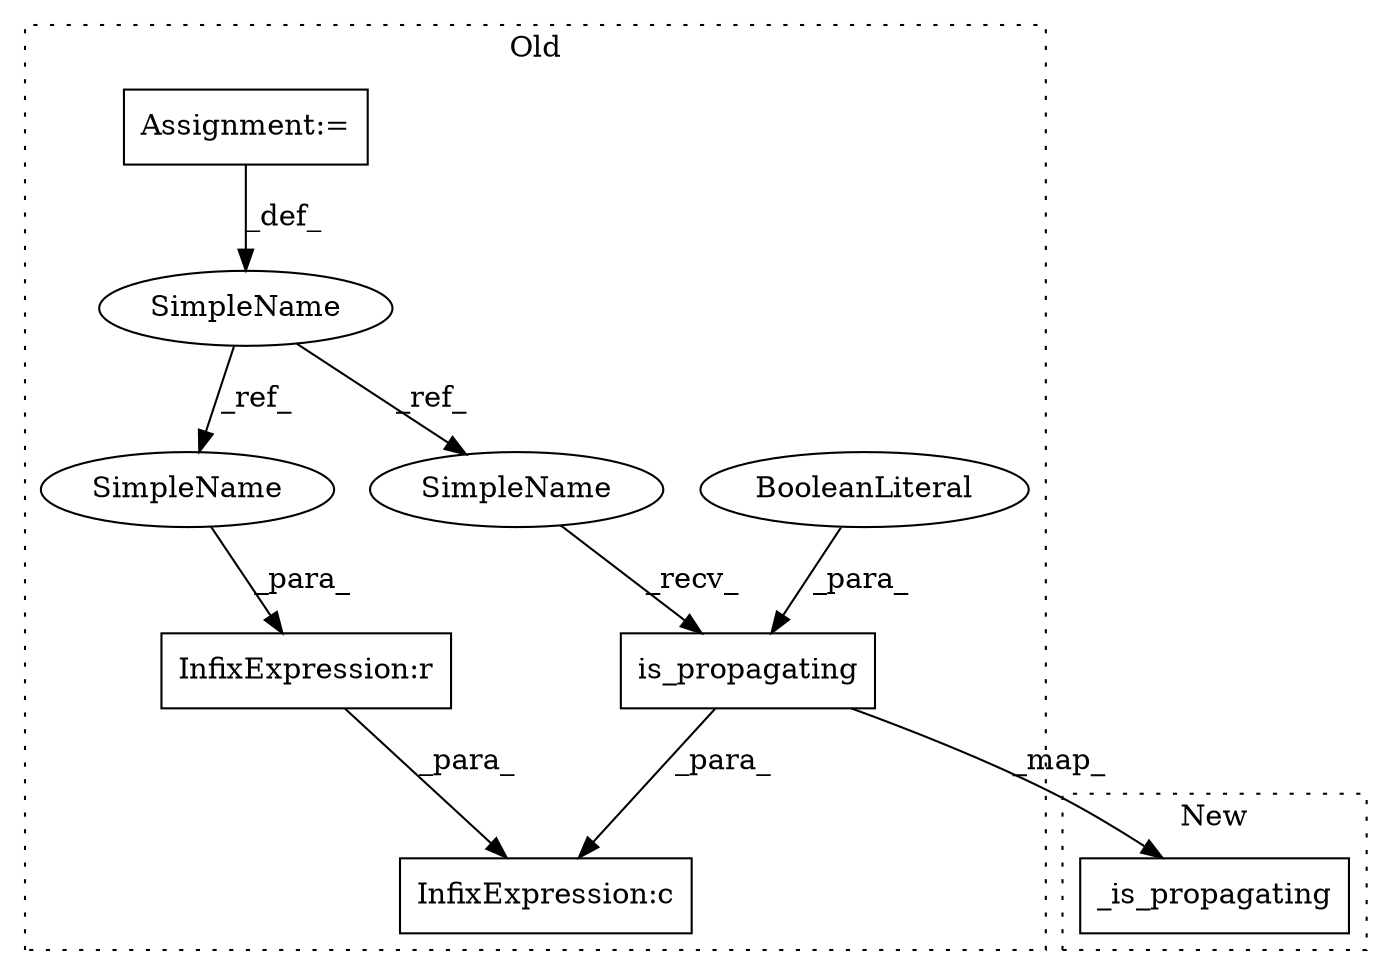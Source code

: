 digraph G {
subgraph cluster0 {
1 [label="is_propagating" a="32" s="72203,72244" l="15,1" shape="box"];
3 [label="InfixExpression:c" a="27" s="72193" l="4" shape="box"];
4 [label="InfixExpression:r" a="27" s="72184" l="4" shape="box"];
5 [label="BooleanLiteral" a="9" s="72240" l="4" shape="ellipse"];
6 [label="SimpleName" a="42" s="72124" l="5" shape="ellipse"];
7 [label="Assignment:=" a="7" s="72124" l="5" shape="box"];
8 [label="SimpleName" a="42" s="72179" l="5" shape="ellipse"];
9 [label="SimpleName" a="42" s="72197" l="5" shape="ellipse"];
label = "Old";
style="dotted";
}
subgraph cluster1 {
2 [label="_is_propagating" a="32" s="71862,71900" l="16,1" shape="box"];
label = "New";
style="dotted";
}
1 -> 2 [label="_map_"];
1 -> 3 [label="_para_"];
4 -> 3 [label="_para_"];
5 -> 1 [label="_para_"];
6 -> 8 [label="_ref_"];
6 -> 9 [label="_ref_"];
7 -> 6 [label="_def_"];
8 -> 4 [label="_para_"];
9 -> 1 [label="_recv_"];
}